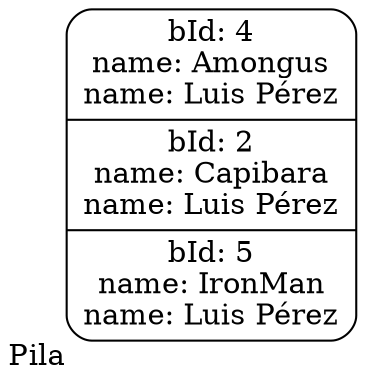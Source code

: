 digraph G {
            rankdir=LR;
            node[shape=Mrecord];
        Pila[xlabel="Pila" label="bId: 4\nname: Amongus\nname: Luis Pérez\n|bId: 2\nname: Capibara\nname: Luis Pérez\n|bId: 5\nname: IronMan\nname: Luis Pérez\n"];
}